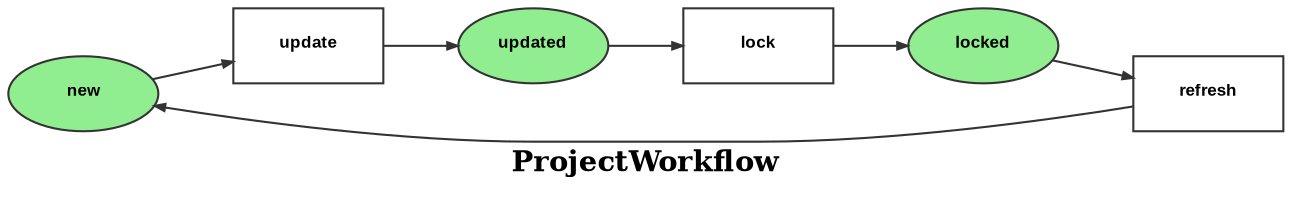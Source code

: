 digraph workflow {
  ratio="compress" rankdir="LR" label=<<B>ProjectWorkflow</B>>
  node [fontsize="8" fontname="Arial" color="#333333" fillcolor="lightgreen" fixedsize="false" width="1"];
  edge [fontsize="7" fontname="Arial" color="#333333" arrowhead="normal" arrowsize="0.5"];

  place_new [label=<<B>new</B>>, shape=oval fillcolor="lightgreen" style="filled"];
  place_updated [label=<<B>updated</B>>, shape=oval fillcolor="lightgreen" style="filled"];
  place_locked [label=<<B>locked</B>>, shape=oval fillcolor="lightgreen" style="filled"];
  transition_0 [label=<<B>update</B>>, shape="box" regular=""];
  transition_1 [label=<<B>lock</B>>, shape="box" regular=""];
  transition_2 [label=<<B>refresh</B>>, shape="box" regular=""];
  place_new -> transition_0 [style="solid", comment="new"];
  transition_0 -> place_updated [style="solid"];
  place_updated -> transition_1 [style="solid", comment="updated"];
  transition_1 -> place_locked [style="solid"];
  place_locked -> transition_2 [style="solid", comment="locked"];
  transition_2 -> place_new [style="solid"];
}
